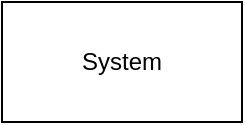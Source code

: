 <mxfile>
    <diagram id="JiVCCzU_2-KdwC0iJTol" name="Страница 1">
        <mxGraphModel dx="510" dy="286" grid="1" gridSize="10" guides="1" tooltips="1" connect="1" arrows="1" fold="1" page="1" pageScale="1" pageWidth="827" pageHeight="1169" math="0" shadow="0">
            <root>
                <mxCell id="0"/>
                <mxCell id="1" parent="0"/>
                <mxCell id="57" value="System" style="rounded=0;whiteSpace=wrap;html=1;" vertex="1" parent="1">
                    <mxGeometry x="290" y="300" width="120" height="60" as="geometry"/>
                </mxCell>
            </root>
        </mxGraphModel>
    </diagram>
</mxfile>